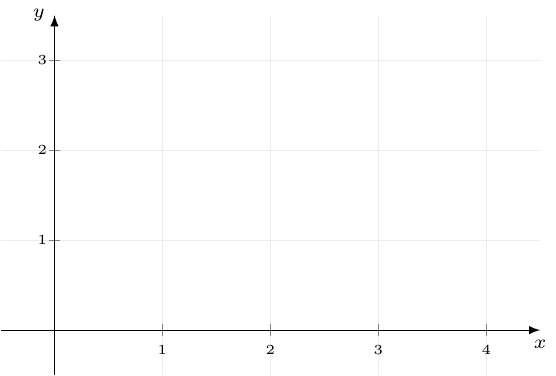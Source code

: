 \documentclass[crop]{standalone}
\usepackage[dvipsnames]{xcolor}
\usepackage{tikz}
\usepackage{pgfplots}
\pgfplotsset{compat=1.18}
\begin{document}
  \begin{tikzpicture}
    \begin{axis}[%
      axis x line=center,axis y line=center,
      unit vector ratio={1.2 1},
      xlabel={$x$},ylabel={$y$},
      xlabel style={below,font=\scriptsize},
      ylabel style={left,font=\scriptsize},
      xmin=-0.5,xmax=4.5,
      xtick={0,1,2,3,4,5},
      xticklabel style={font=\tiny},
      ymin=-0.5,ymax=3.5,
      ytick={0,1,2,3,4,5},
      yticklabel style={font=\tiny,xshift=0.3em},
      axis line style={-latex},
      grid=major,
      major grid style={gray!15},
      declare function={
        f(\x) = sqrt(\x);
        f_linha(\x) = \x^(-1/2)/2;
      }
    ]%
      % \addplot[mark=none,color=orange,thick,samples=1000,domain=0:5] {f(x)};
        
      % \addplot[mark=none,color=red,thick,samples=1000,domain=-5:5] {f(1) + f_linha(1)*(x-1)};
      % \addplot[mark=*,mark size=1.5pt] coordinates {(1,{f(1)})};

      % \addplot[mark=none,color=blue,thick,samples=5000,domain=-5:5] {f(2) + f_linha(2)*(x-2)};
      % \addplot[mark=*,mark size=1.5pt] coordinates {(2,{f(2)})};
    \end{axis}
  \end{tikzpicture}%
\end{document}